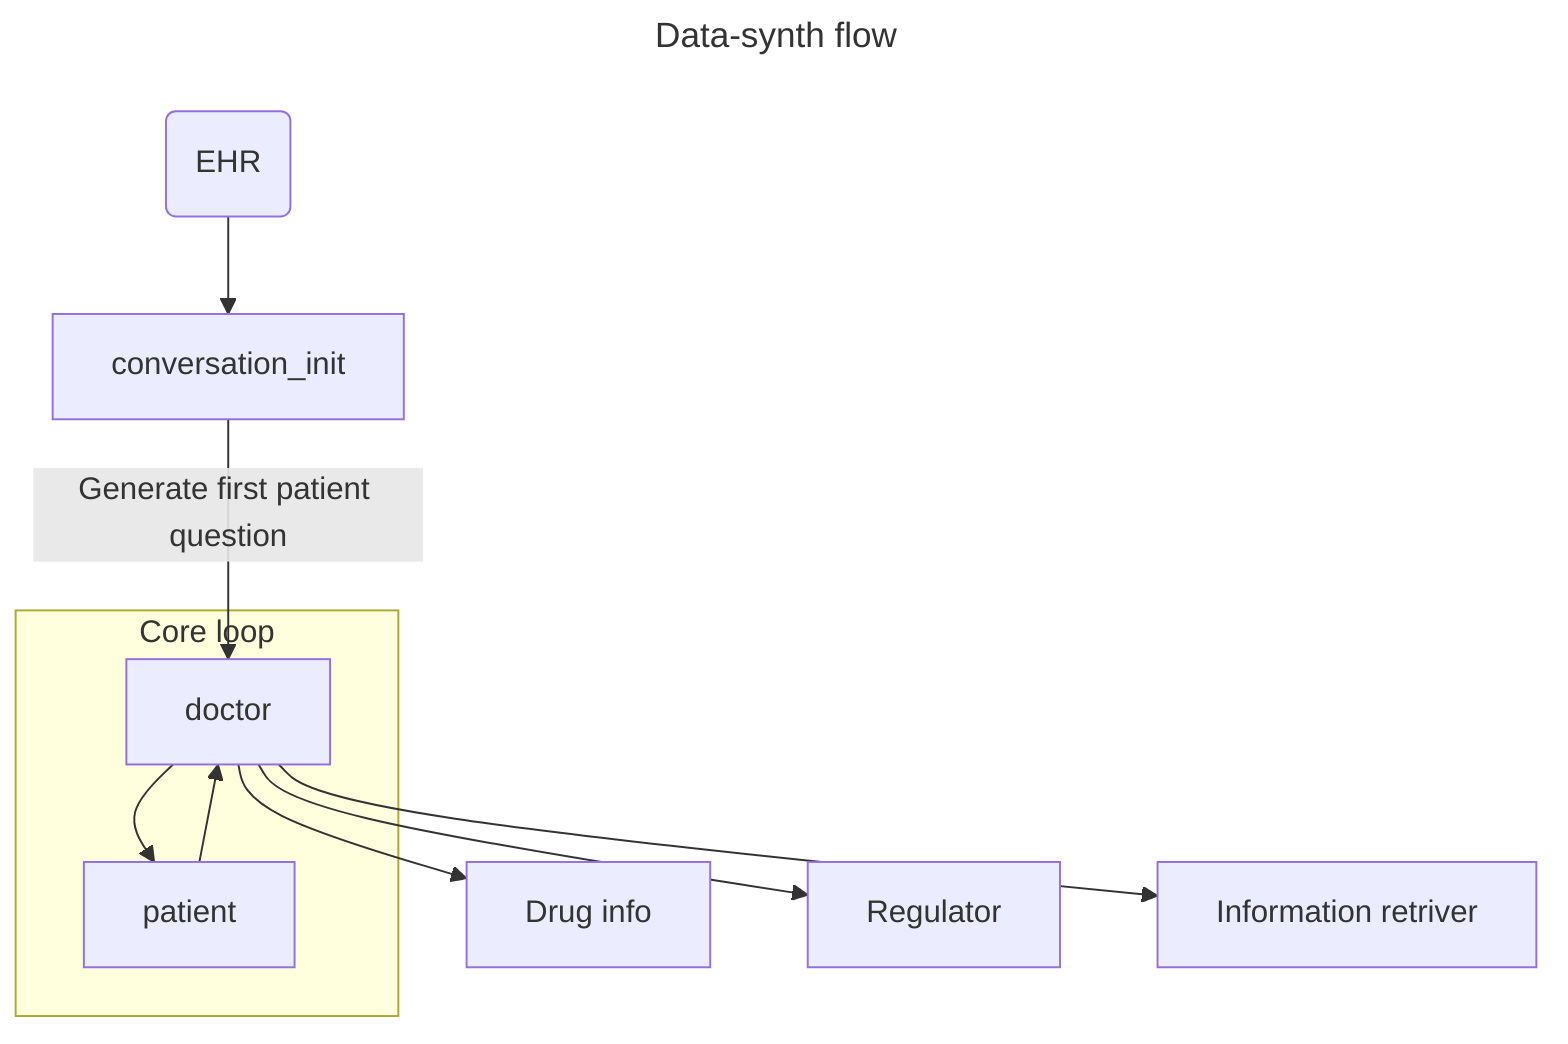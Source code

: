 ---
title: Data-synth flow
---
flowchart TD
    A(EHR) --> B[conversation_init]
    B --"Generate first patient question"--> C[doctor]
subgraph "Core loop"
    C
    D
end
    C --> D[patient]
    C --> E[Drug info]
    C --> F[Regulator]
    C --> G[Information retriver]
    D --> C